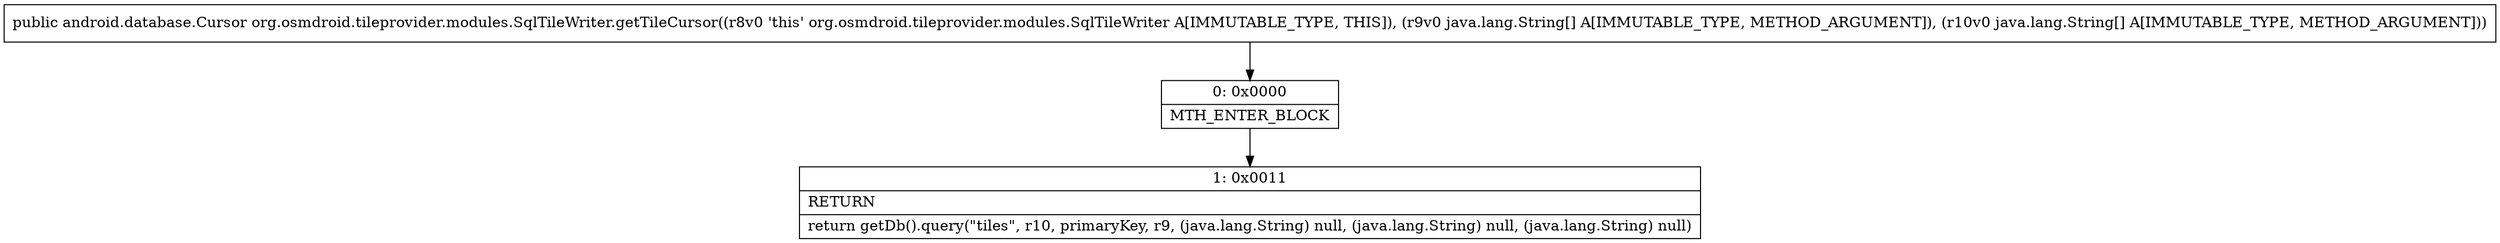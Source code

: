 digraph "CFG fororg.osmdroid.tileprovider.modules.SqlTileWriter.getTileCursor([Ljava\/lang\/String;[Ljava\/lang\/String;)Landroid\/database\/Cursor;" {
Node_0 [shape=record,label="{0\:\ 0x0000|MTH_ENTER_BLOCK\l}"];
Node_1 [shape=record,label="{1\:\ 0x0011|RETURN\l|return getDb().query(\"tiles\", r10, primaryKey, r9, (java.lang.String) null, (java.lang.String) null, (java.lang.String) null)\l}"];
MethodNode[shape=record,label="{public android.database.Cursor org.osmdroid.tileprovider.modules.SqlTileWriter.getTileCursor((r8v0 'this' org.osmdroid.tileprovider.modules.SqlTileWriter A[IMMUTABLE_TYPE, THIS]), (r9v0 java.lang.String[] A[IMMUTABLE_TYPE, METHOD_ARGUMENT]), (r10v0 java.lang.String[] A[IMMUTABLE_TYPE, METHOD_ARGUMENT])) }"];
MethodNode -> Node_0;
Node_0 -> Node_1;
}

